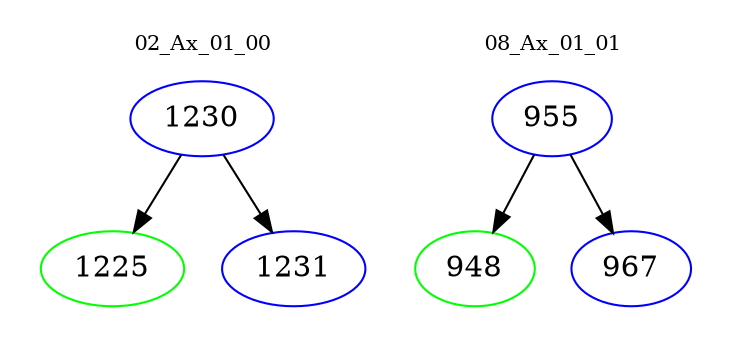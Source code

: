 digraph{
subgraph cluster_0 {
color = white
label = "02_Ax_01_00";
fontsize=10;
T0_1230 [label="1230", color="blue"]
T0_1230 -> T0_1225 [color="black"]
T0_1225 [label="1225", color="green"]
T0_1230 -> T0_1231 [color="black"]
T0_1231 [label="1231", color="blue"]
}
subgraph cluster_1 {
color = white
label = "08_Ax_01_01";
fontsize=10;
T1_955 [label="955", color="blue"]
T1_955 -> T1_948 [color="black"]
T1_948 [label="948", color="green"]
T1_955 -> T1_967 [color="black"]
T1_967 [label="967", color="blue"]
}
}
